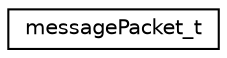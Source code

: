 digraph "Graphical Class Hierarchy"
{
  edge [fontname="Helvetica",fontsize="10",labelfontname="Helvetica",labelfontsize="10"];
  node [fontname="Helvetica",fontsize="10",shape=record];
  rankdir="LR";
  Node1 [label="messagePacket_t",height=0.2,width=0.4,color="black", fillcolor="white", style="filled",URL="$structmessagePacket__t.html"];
}
